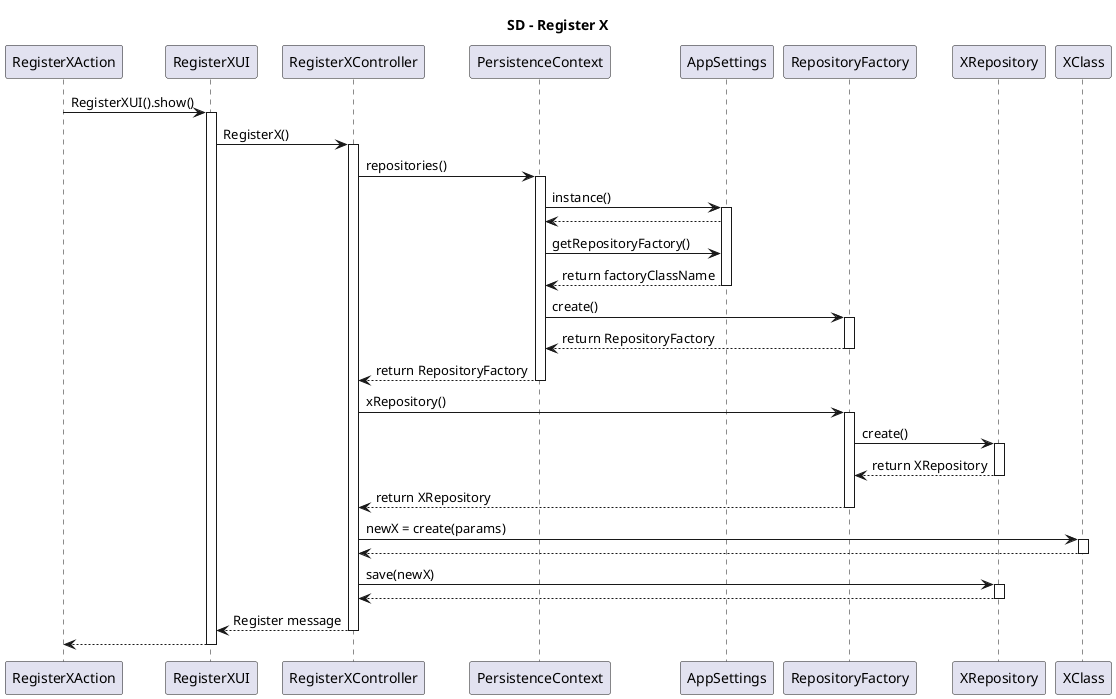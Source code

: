 @startuml

title SD - Register X

participant RegisterXAction
participant RegisterXUI
participant RegisterXController
participant PersistenceContext
participant AppSettings
participant RepositoryFactory
participant XRepository
participant XClass

RegisterXAction -> RegisterXUI : RegisterXUI().show()
activate RegisterXUI
RegisterXUI -> RegisterXController : RegisterX()
    activate RegisterXController
        RegisterXController -> PersistenceContext : repositories()
        activate PersistenceContext
        PersistenceContext -> AppSettings : instance()
    
        activate AppSettings
        AppSettings --> PersistenceContext
        PersistenceContext -> AppSettings : getRepositoryFactory()
        AppSettings --> PersistenceContext : return factoryClassName
        deactivate AppSettings
        PersistenceContext -> RepositoryFactory : create()
        activate RepositoryFactory
        RepositoryFactory --> PersistenceContext : return RepositoryFactory
        deactivate RepositoryFactory
        PersistenceContext --> RegisterXController : return RepositoryFactory
        deactivate PersistenceContext

        RegisterXController -> RepositoryFactory : xRepository()
        activate RepositoryFactory
        RepositoryFactory -> XRepository : create()
        activate XRepository
        XRepository --> RepositoryFactory : return XRepository
        deactivate XRepository
        RepositoryFactory --> RegisterXController : return XRepository
        deactivate RepositoryFactory

        RegisterXController -> XClass : newX = create(params)
        activate XClass
        XClass --> RegisterXController
        deactivate XClass

        RegisterXController -> XRepository : save(newX)
        activate XRepository
        XRepository --> RegisterXController
        deactivate XRepository


        RegisterXController --> RegisterXUI : Register message
    deactivate RegisterXController
RegisterXUI --> RegisterXAction
deactivate RegisterXUI

@enduml
